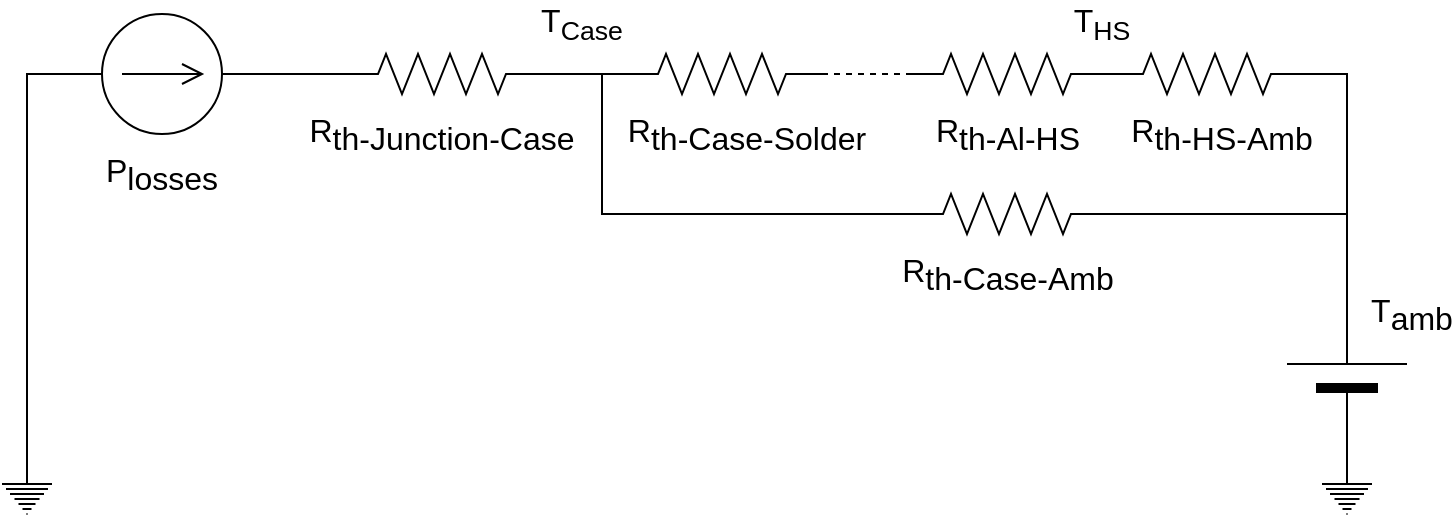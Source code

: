 <mxfile version="10.7.7" type="device"><diagram name="Page-1" id="7e0a89b8-554c-2b80-1dc8-d5c74ca68de4"><mxGraphModel dx="970" dy="555" grid="1" gridSize="10" guides="1" tooltips="1" connect="1" arrows="1" fold="1" page="1" pageScale="1" pageWidth="1100" pageHeight="850" background="#ffffff" math="0" shadow="0"><root><mxCell id="0"/><mxCell id="1" parent="0"/><mxCell id="CtJ9xIvp4sbjsQSSzDpm-18" style="edgeStyle=orthogonalEdgeStyle;rounded=0;orthogonalLoop=1;jettySize=auto;html=1;exitX=1;exitY=0.5;exitDx=0;exitDy=0;exitPerimeter=0;entryX=1;entryY=0.5;entryDx=0;entryDy=0;entryPerimeter=0;endArrow=none;endFill=0;strokeColor=#000000;" edge="1" parent="1" source="CtJ9xIvp4sbjsQSSzDpm-3" target="CtJ9xIvp4sbjsQSSzDpm-13"><mxGeometry relative="1" as="geometry"><mxPoint x="802.667" y="539.833" as="sourcePoint"/></mxGeometry></mxCell><mxCell id="CtJ9xIvp4sbjsQSSzDpm-3" value="" style="verticalLabelPosition=bottom;shadow=0;dashed=0;align=center;fillColor=#000000;strokeColor=#000000;html=1;verticalAlign=top;strokeWidth=1;shape=mxgraph.electrical.miscellaneous.monocell_battery;direction=north;" vertex="1" parent="1"><mxGeometry x="732.5" y="540" width="60" height="100" as="geometry"/></mxCell><mxCell id="CtJ9xIvp4sbjsQSSzDpm-14" style="edgeStyle=orthogonalEdgeStyle;rounded=0;orthogonalLoop=1;jettySize=auto;html=1;exitX=1;exitY=0.5;exitDx=0;exitDy=0;exitPerimeter=0;entryX=0;entryY=0.5;entryDx=0;entryDy=0;entryPerimeter=0;strokeColor=#000000;endArrow=none;endFill=0;" edge="1" parent="1" source="CtJ9xIvp4sbjsQSSzDpm-8"><mxGeometry relative="1" as="geometry"><mxPoint x="220.333" y="439.667" as="targetPoint"/></mxGeometry></mxCell><mxCell id="CtJ9xIvp4sbjsQSSzDpm-17" style="edgeStyle=orthogonalEdgeStyle;rounded=0;orthogonalLoop=1;jettySize=auto;html=1;exitX=0;exitY=0.5;exitDx=0;exitDy=0;exitPerimeter=0;endArrow=none;endFill=0;strokeColor=#000000;" edge="1" parent="1" source="CtJ9xIvp4sbjsQSSzDpm-8" target="CtJ9xIvp4sbjsQSSzDpm-20"><mxGeometry relative="1" as="geometry"><mxPoint x="100" y="640" as="targetPoint"/></mxGeometry></mxCell><mxCell id="CtJ9xIvp4sbjsQSSzDpm-8" value="" style="pointerEvents=1;verticalLabelPosition=bottom;shadow=0;dashed=0;align=center;fillColor=#ffffff;html=1;verticalAlign=top;strokeWidth=1;shape=mxgraph.electrical.signal_sources.dc_source_2;" vertex="1" parent="1"><mxGeometry x="140" y="410" width="60" height="60" as="geometry"/></mxCell><mxCell id="CtJ9xIvp4sbjsQSSzDpm-9" value="" style="pointerEvents=1;verticalLabelPosition=bottom;shadow=0;dashed=0;align=center;fillColor=#ffffff;html=1;verticalAlign=top;strokeWidth=1;shape=mxgraph.electrical.resistors.resistor_2;" vertex="1" parent="1"><mxGeometry x="260" y="430" width="100" height="20" as="geometry"/></mxCell><mxCell id="CtJ9xIvp4sbjsQSSzDpm-19" style="edgeStyle=orthogonalEdgeStyle;rounded=0;orthogonalLoop=1;jettySize=auto;html=1;exitX=1;exitY=0.5;exitDx=0;exitDy=0;exitPerimeter=0;endArrow=none;endFill=0;strokeColor=#000000;entryX=1;entryY=0.5;entryDx=0;entryDy=0;entryPerimeter=0;" edge="1" parent="1" source="CtJ9xIvp4sbjsQSSzDpm-10" target="CtJ9xIvp4sbjsQSSzDpm-3"><mxGeometry relative="1" as="geometry"><mxPoint x="802.5" y="540" as="targetPoint"/></mxGeometry></mxCell><mxCell id="CtJ9xIvp4sbjsQSSzDpm-22" style="edgeStyle=orthogonalEdgeStyle;rounded=0;orthogonalLoop=1;jettySize=auto;html=1;exitX=0;exitY=0.5;exitDx=0;exitDy=0;exitPerimeter=0;endArrow=none;endFill=0;strokeColor=#000000;" edge="1" parent="1" source="CtJ9xIvp4sbjsQSSzDpm-10"><mxGeometry relative="1" as="geometry"><mxPoint x="390" y="440" as="targetPoint"/><Array as="points"><mxPoint x="390" y="510"/><mxPoint x="390" y="440"/></Array></mxGeometry></mxCell><mxCell id="CtJ9xIvp4sbjsQSSzDpm-10" value="" style="pointerEvents=1;verticalLabelPosition=bottom;shadow=0;dashed=0;align=center;fillColor=#ffffff;html=1;verticalAlign=top;strokeWidth=1;shape=mxgraph.electrical.resistors.resistor_2;" vertex="1" parent="1"><mxGeometry x="542.5" y="500" width="100" height="20" as="geometry"/></mxCell><mxCell id="CtJ9xIvp4sbjsQSSzDpm-38" value="" style="edgeStyle=orthogonalEdgeStyle;rounded=0;orthogonalLoop=1;jettySize=auto;html=1;endArrow=none;endFill=0;strokeColor=#000000;fontSize=16;" edge="1" parent="1" source="CtJ9xIvp4sbjsQSSzDpm-11" target="CtJ9xIvp4sbjsQSSzDpm-9"><mxGeometry relative="1" as="geometry"/></mxCell><mxCell id="CtJ9xIvp4sbjsQSSzDpm-11" value="" style="pointerEvents=1;verticalLabelPosition=bottom;shadow=0;dashed=0;align=center;fillColor=#ffffff;html=1;verticalAlign=top;strokeWidth=1;shape=mxgraph.electrical.resistors.resistor_2;" vertex="1" parent="1"><mxGeometry x="400" y="430" width="100" height="20" as="geometry"/></mxCell><mxCell id="CtJ9xIvp4sbjsQSSzDpm-12" value="" style="pointerEvents=1;verticalLabelPosition=bottom;shadow=0;dashed=0;align=center;fillColor=#ffffff;html=1;verticalAlign=top;strokeWidth=1;shape=mxgraph.electrical.resistors.resistor_2;" vertex="1" parent="1"><mxGeometry x="542.5" y="430" width="100" height="20" as="geometry"/></mxCell><mxCell id="CtJ9xIvp4sbjsQSSzDpm-13" value="" style="pointerEvents=1;verticalLabelPosition=bottom;shadow=0;dashed=0;align=center;fillColor=#ffffff;html=1;verticalAlign=top;strokeWidth=1;shape=mxgraph.electrical.resistors.resistor_2;" vertex="1" parent="1"><mxGeometry x="642.5" y="430" width="100" height="20" as="geometry"/></mxCell><mxCell id="CtJ9xIvp4sbjsQSSzDpm-20" value="" style="pointerEvents=1;verticalLabelPosition=bottom;shadow=0;dashed=0;align=center;fillColor=#ffffff;html=1;verticalAlign=top;strokeWidth=1;shape=mxgraph.electrical.signal_sources.protective_earth;" vertex="1" parent="1"><mxGeometry x="90" y="640" width="25" height="20" as="geometry"/></mxCell><mxCell id="CtJ9xIvp4sbjsQSSzDpm-21" value="" style="pointerEvents=1;verticalLabelPosition=bottom;shadow=0;dashed=0;align=center;fillColor=#ffffff;html=1;verticalAlign=top;strokeWidth=1;shape=mxgraph.electrical.signal_sources.protective_earth;" vertex="1" parent="1"><mxGeometry x="750" y="640" width="25" height="20" as="geometry"/></mxCell><mxCell id="CtJ9xIvp4sbjsQSSzDpm-25" value="R&lt;sub style=&quot;font-size: 16px;&quot;&gt;th-Junction-Case&lt;/sub&gt;" style="text;html=1;strokeColor=none;fillColor=none;align=center;verticalAlign=middle;whiteSpace=wrap;rounded=0;fontSize=16;" vertex="1" parent="1"><mxGeometry x="240" y="460" width="140" height="20" as="geometry"/></mxCell><mxCell id="CtJ9xIvp4sbjsQSSzDpm-26" value="" style="endArrow=none;dashed=1;html=1;strokeColor=#000000;entryX=0;entryY=0.5;entryDx=0;entryDy=0;entryPerimeter=0;exitX=1;exitY=0.5;exitDx=0;exitDy=0;exitPerimeter=0;" edge="1" parent="1" source="CtJ9xIvp4sbjsQSSzDpm-11" target="CtJ9xIvp4sbjsQSSzDpm-12"><mxGeometry width="50" height="50" relative="1" as="geometry"><mxPoint x="532.5" y="440" as="sourcePoint"/><mxPoint x="572.5" y="330" as="targetPoint"/></mxGeometry></mxCell><mxCell id="CtJ9xIvp4sbjsQSSzDpm-29" value="" style="endArrow=none;html=1;strokeColor=#000000;exitX=1;exitY=0.5;exitDx=0;exitDy=0;exitPerimeter=0;" edge="1" parent="1" source="CtJ9xIvp4sbjsQSSzDpm-9"><mxGeometry width="50" height="50" relative="1" as="geometry"><mxPoint x="370" y="430" as="sourcePoint"/><mxPoint x="412" y="440" as="targetPoint"/></mxGeometry></mxCell><mxCell id="CtJ9xIvp4sbjsQSSzDpm-30" value="" style="endArrow=none;html=1;strokeColor=#000000;entryX=0;entryY=0.5;entryDx=0;entryDy=0;entryPerimeter=0;" edge="1" parent="1" target="CtJ9xIvp4sbjsQSSzDpm-9"><mxGeometry width="50" height="50" relative="1" as="geometry"><mxPoint x="220" y="440" as="sourcePoint"/><mxPoint x="270" y="370" as="targetPoint"/></mxGeometry></mxCell><mxCell id="CtJ9xIvp4sbjsQSSzDpm-31" value="P&lt;sub style=&quot;font-size: 16px;&quot;&gt;losses&lt;/sub&gt;" style="text;html=1;strokeColor=none;fillColor=none;align=center;verticalAlign=middle;whiteSpace=wrap;rounded=0;fontSize=16;" vertex="1" parent="1"><mxGeometry x="150" y="480" width="40" height="20" as="geometry"/></mxCell><mxCell id="CtJ9xIvp4sbjsQSSzDpm-32" value="R&lt;sub style=&quot;font-size: 16px;&quot;&gt;th-HS-Amb&lt;/sub&gt;" style="text;html=1;strokeColor=none;fillColor=none;align=center;verticalAlign=middle;whiteSpace=wrap;rounded=0;fontSize=16;" vertex="1" parent="1"><mxGeometry x="650" y="460" width="100" height="20" as="geometry"/></mxCell><mxCell id="CtJ9xIvp4sbjsQSSzDpm-33" value="R&lt;sub style=&quot;font-size: 16px;&quot;&gt;th-Case-Solder&lt;/sub&gt;" style="text;html=1;strokeColor=none;fillColor=none;align=center;verticalAlign=middle;whiteSpace=wrap;rounded=0;fontSize=16;" vertex="1" parent="1"><mxGeometry x="400" y="460" width="125" height="20" as="geometry"/></mxCell><mxCell id="CtJ9xIvp4sbjsQSSzDpm-34" value="R&lt;sub style=&quot;font-size: 16px;&quot;&gt;th-Al-HS&lt;/sub&gt;" style="text;html=1;strokeColor=none;fillColor=none;align=center;verticalAlign=middle;whiteSpace=wrap;rounded=0;fontSize=16;" vertex="1" parent="1"><mxGeometry x="553.5" y="460" width="78" height="20" as="geometry"/></mxCell><mxCell id="CtJ9xIvp4sbjsQSSzDpm-36" value="R&lt;sub style=&quot;font-size: 16px;&quot;&gt;th-Case-Amb&lt;/sub&gt;" style="text;html=1;strokeColor=none;fillColor=none;align=center;verticalAlign=middle;whiteSpace=wrap;rounded=0;fontSize=16;" vertex="1" parent="1"><mxGeometry x="533.5" y="530" width="118" height="20" as="geometry"/></mxCell><mxCell id="CtJ9xIvp4sbjsQSSzDpm-37" value="T&lt;sub style=&quot;font-size: 16px;&quot;&gt;amb&lt;/sub&gt;" style="text;html=1;strokeColor=none;fillColor=none;align=center;verticalAlign=middle;whiteSpace=wrap;rounded=0;fontSize=16;" vertex="1" parent="1"><mxGeometry x="775" y="550" width="40" height="20" as="geometry"/></mxCell><mxCell id="CtJ9xIvp4sbjsQSSzDpm-39" value="T&lt;sub&gt;Case&lt;/sub&gt;" style="text;html=1;strokeColor=none;fillColor=none;align=center;verticalAlign=middle;whiteSpace=wrap;rounded=0;fontSize=16;" vertex="1" parent="1"><mxGeometry x="360" y="405" width="40" height="20" as="geometry"/></mxCell><mxCell id="CtJ9xIvp4sbjsQSSzDpm-40" value="T&lt;sub&gt;HS&lt;/sub&gt;" style="text;html=1;strokeColor=none;fillColor=none;align=center;verticalAlign=middle;whiteSpace=wrap;rounded=0;fontSize=16;" vertex="1" parent="1"><mxGeometry x="620" y="405" width="40" height="20" as="geometry"/></mxCell></root></mxGraphModel></diagram></mxfile>